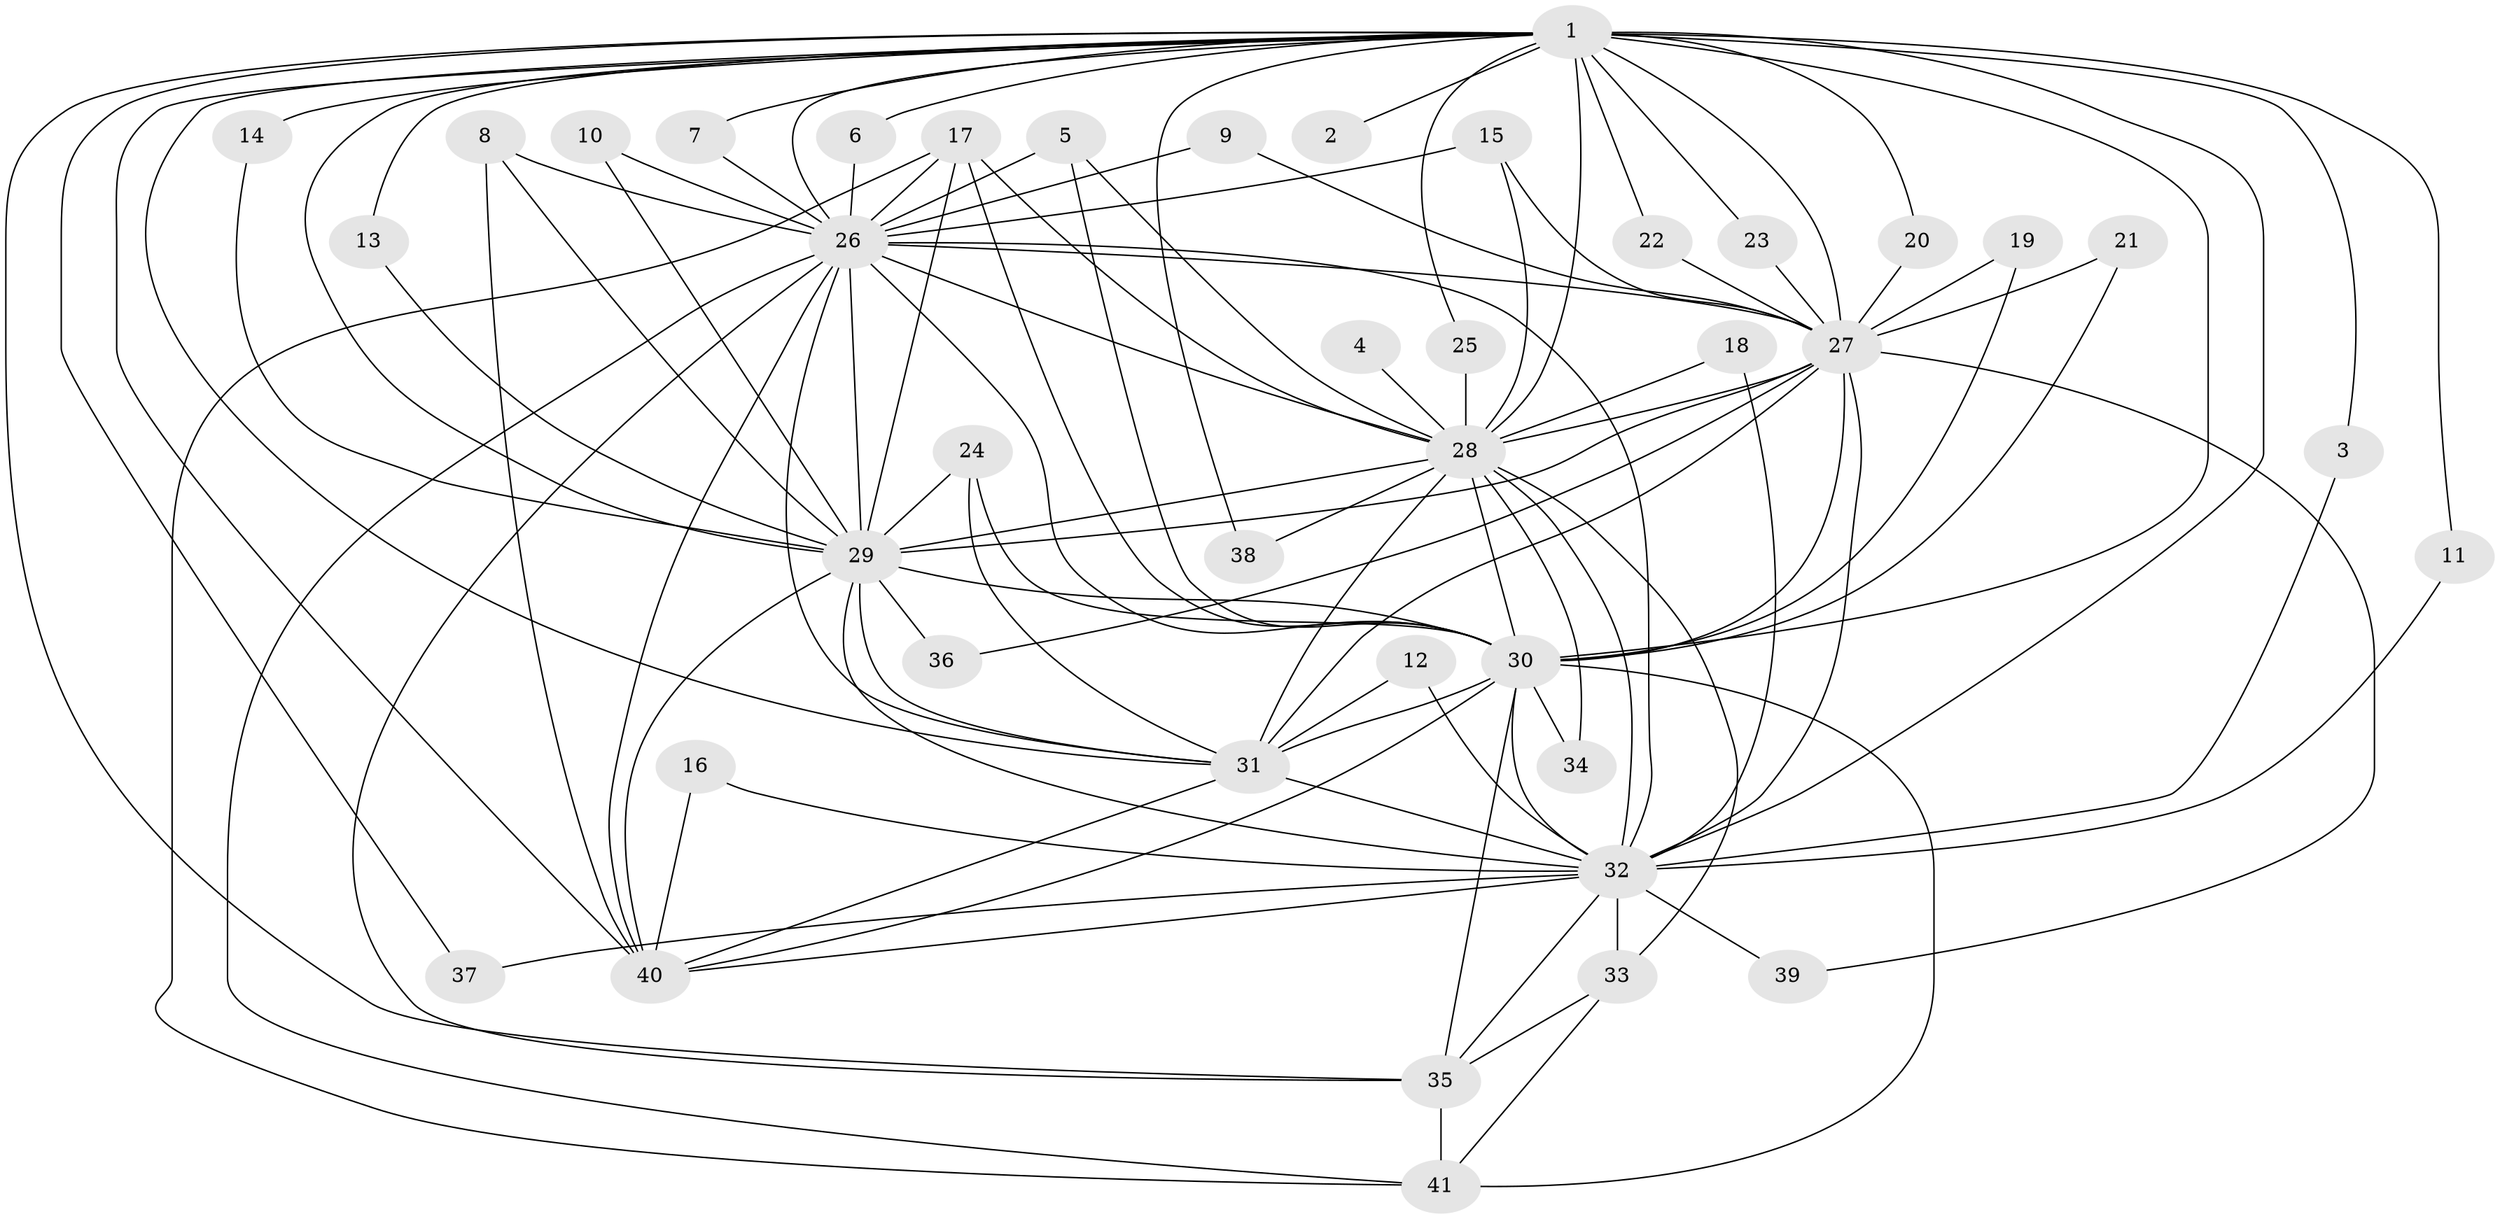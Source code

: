 // original degree distribution, {19: 0.024390243902439025, 22: 0.024390243902439025, 24: 0.012195121951219513, 15: 0.012195121951219513, 20: 0.012195121951219513, 16: 0.012195121951219513, 21: 0.012195121951219513, 17: 0.012195121951219513, 3: 0.17073170731707318, 2: 0.6097560975609756, 4: 0.036585365853658534, 5: 0.036585365853658534, 6: 0.012195121951219513, 8: 0.012195121951219513}
// Generated by graph-tools (version 1.1) at 2025/25/03/09/25 03:25:46]
// undirected, 41 vertices, 108 edges
graph export_dot {
graph [start="1"]
  node [color=gray90,style=filled];
  1;
  2;
  3;
  4;
  5;
  6;
  7;
  8;
  9;
  10;
  11;
  12;
  13;
  14;
  15;
  16;
  17;
  18;
  19;
  20;
  21;
  22;
  23;
  24;
  25;
  26;
  27;
  28;
  29;
  30;
  31;
  32;
  33;
  34;
  35;
  36;
  37;
  38;
  39;
  40;
  41;
  1 -- 2 [weight=2.0];
  1 -- 3 [weight=1.0];
  1 -- 6 [weight=1.0];
  1 -- 7 [weight=1.0];
  1 -- 11 [weight=1.0];
  1 -- 13 [weight=1.0];
  1 -- 14 [weight=2.0];
  1 -- 20 [weight=1.0];
  1 -- 22 [weight=1.0];
  1 -- 23 [weight=1.0];
  1 -- 25 [weight=1.0];
  1 -- 26 [weight=2.0];
  1 -- 27 [weight=3.0];
  1 -- 28 [weight=4.0];
  1 -- 29 [weight=2.0];
  1 -- 30 [weight=6.0];
  1 -- 31 [weight=2.0];
  1 -- 32 [weight=3.0];
  1 -- 35 [weight=1.0];
  1 -- 37 [weight=1.0];
  1 -- 38 [weight=1.0];
  1 -- 40 [weight=1.0];
  3 -- 32 [weight=1.0];
  4 -- 28 [weight=1.0];
  5 -- 26 [weight=1.0];
  5 -- 28 [weight=1.0];
  5 -- 30 [weight=1.0];
  6 -- 26 [weight=1.0];
  7 -- 26 [weight=1.0];
  8 -- 26 [weight=1.0];
  8 -- 29 [weight=1.0];
  8 -- 40 [weight=1.0];
  9 -- 26 [weight=1.0];
  9 -- 27 [weight=1.0];
  10 -- 26 [weight=1.0];
  10 -- 29 [weight=1.0];
  11 -- 32 [weight=1.0];
  12 -- 31 [weight=1.0];
  12 -- 32 [weight=1.0];
  13 -- 29 [weight=1.0];
  14 -- 29 [weight=1.0];
  15 -- 26 [weight=2.0];
  15 -- 27 [weight=1.0];
  15 -- 28 [weight=1.0];
  16 -- 32 [weight=1.0];
  16 -- 40 [weight=1.0];
  17 -- 26 [weight=2.0];
  17 -- 28 [weight=1.0];
  17 -- 29 [weight=1.0];
  17 -- 30 [weight=1.0];
  17 -- 41 [weight=1.0];
  18 -- 28 [weight=1.0];
  18 -- 32 [weight=1.0];
  19 -- 27 [weight=1.0];
  19 -- 30 [weight=1.0];
  20 -- 27 [weight=1.0];
  21 -- 27 [weight=1.0];
  21 -- 30 [weight=1.0];
  22 -- 27 [weight=1.0];
  23 -- 27 [weight=1.0];
  24 -- 29 [weight=2.0];
  24 -- 30 [weight=1.0];
  24 -- 31 [weight=1.0];
  25 -- 28 [weight=1.0];
  26 -- 27 [weight=1.0];
  26 -- 28 [weight=1.0];
  26 -- 29 [weight=1.0];
  26 -- 30 [weight=3.0];
  26 -- 31 [weight=1.0];
  26 -- 32 [weight=1.0];
  26 -- 35 [weight=1.0];
  26 -- 40 [weight=1.0];
  26 -- 41 [weight=1.0];
  27 -- 28 [weight=1.0];
  27 -- 29 [weight=1.0];
  27 -- 30 [weight=3.0];
  27 -- 31 [weight=2.0];
  27 -- 32 [weight=1.0];
  27 -- 36 [weight=1.0];
  27 -- 39 [weight=1.0];
  28 -- 29 [weight=3.0];
  28 -- 30 [weight=3.0];
  28 -- 31 [weight=2.0];
  28 -- 32 [weight=3.0];
  28 -- 33 [weight=1.0];
  28 -- 34 [weight=1.0];
  28 -- 38 [weight=1.0];
  29 -- 30 [weight=2.0];
  29 -- 31 [weight=1.0];
  29 -- 32 [weight=1.0];
  29 -- 36 [weight=1.0];
  29 -- 40 [weight=1.0];
  30 -- 31 [weight=2.0];
  30 -- 32 [weight=3.0];
  30 -- 34 [weight=1.0];
  30 -- 35 [weight=2.0];
  30 -- 40 [weight=1.0];
  30 -- 41 [weight=1.0];
  31 -- 32 [weight=2.0];
  31 -- 40 [weight=1.0];
  32 -- 33 [weight=2.0];
  32 -- 35 [weight=1.0];
  32 -- 37 [weight=1.0];
  32 -- 39 [weight=1.0];
  32 -- 40 [weight=1.0];
  33 -- 35 [weight=1.0];
  33 -- 41 [weight=1.0];
  35 -- 41 [weight=1.0];
}
